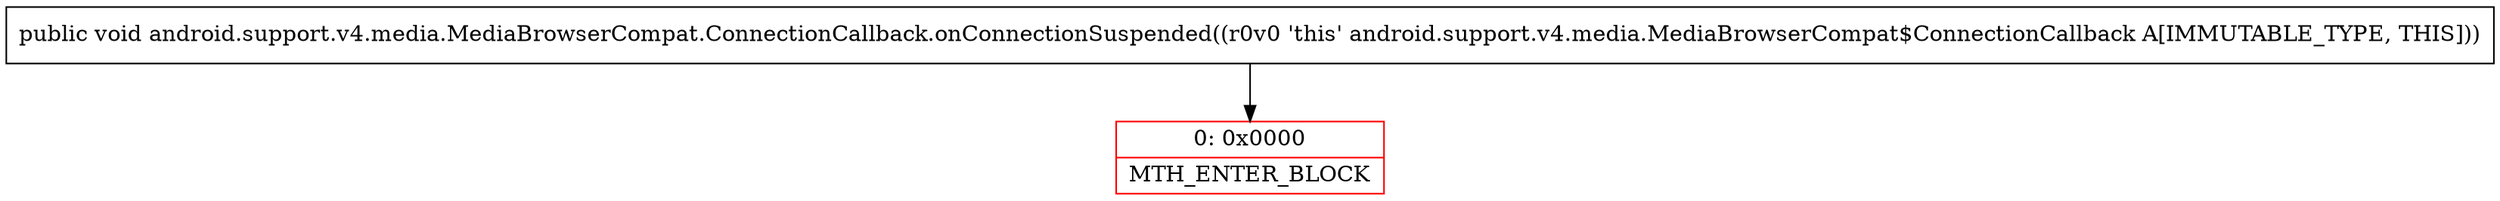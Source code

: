 digraph "CFG forandroid.support.v4.media.MediaBrowserCompat.ConnectionCallback.onConnectionSuspended()V" {
subgraph cluster_Region_451693814 {
label = "R(0)";
node [shape=record,color=blue];
}
Node_0 [shape=record,color=red,label="{0\:\ 0x0000|MTH_ENTER_BLOCK\l}"];
MethodNode[shape=record,label="{public void android.support.v4.media.MediaBrowserCompat.ConnectionCallback.onConnectionSuspended((r0v0 'this' android.support.v4.media.MediaBrowserCompat$ConnectionCallback A[IMMUTABLE_TYPE, THIS])) }"];
MethodNode -> Node_0;
}

